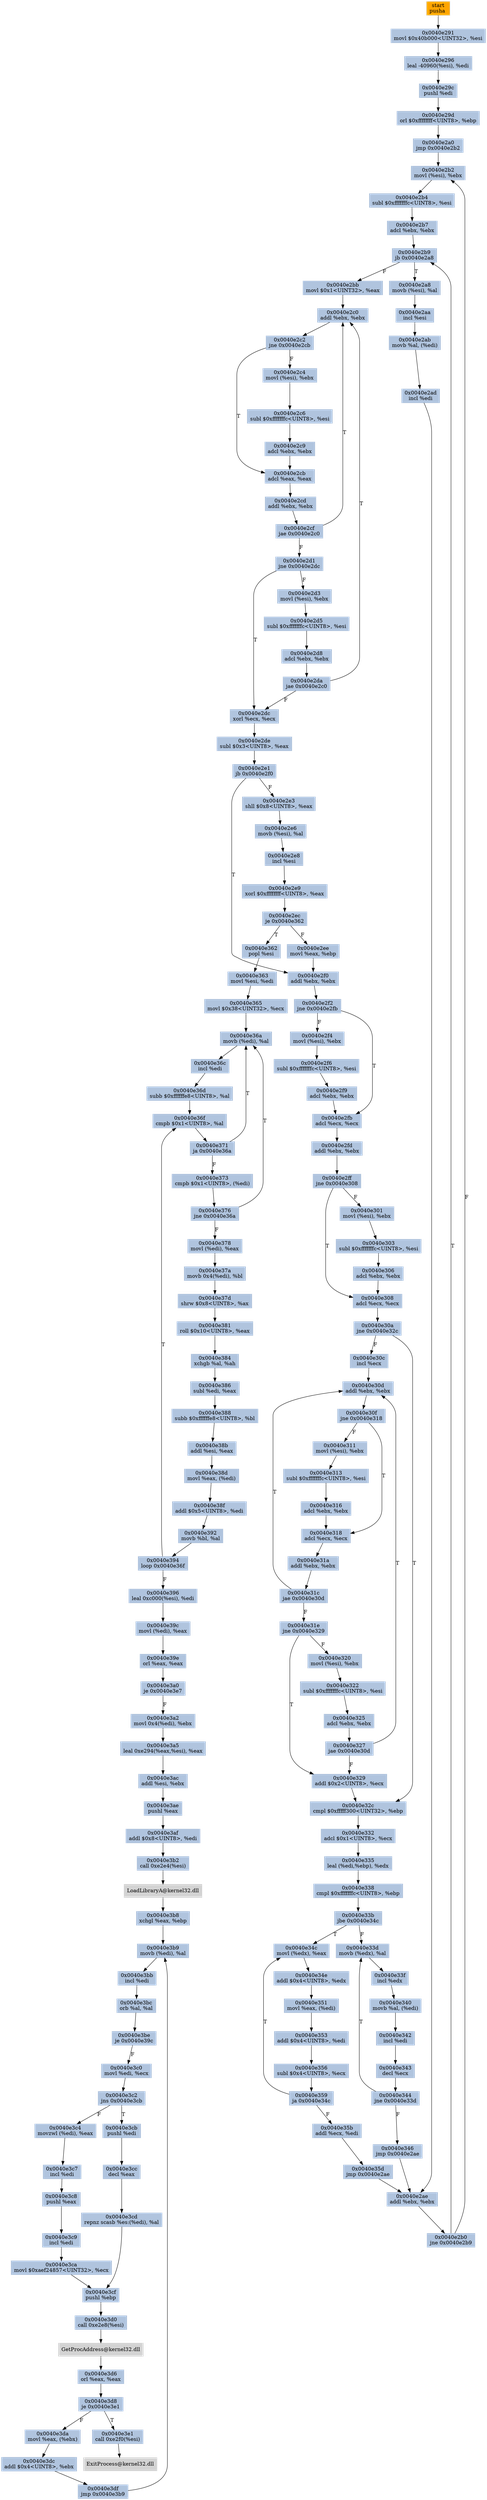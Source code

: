 digraph G {
node[shape=rectangle,style=filled,fillcolor=lightsteelblue,color=lightsteelblue]
bgcolor="transparent"
a0x0040e290pusha_[label="start\npusha ",color="lightgrey",fillcolor="orange"];
a0x0040e291movl_0x40b000UINT32_esi[label="0x0040e291\nmovl $0x40b000<UINT32>, %esi"];
a0x0040e296leal__40960esi__edi[label="0x0040e296\nleal -40960(%esi), %edi"];
a0x0040e29cpushl_edi[label="0x0040e29c\npushl %edi"];
a0x0040e29dorl_0xffffffffUINT8_ebp[label="0x0040e29d\norl $0xffffffff<UINT8>, %ebp"];
a0x0040e2a0jmp_0x0040e2b2[label="0x0040e2a0\njmp 0x0040e2b2"];
a0x0040e2b2movl_esi__ebx[label="0x0040e2b2\nmovl (%esi), %ebx"];
a0x0040e2b4subl_0xfffffffcUINT8_esi[label="0x0040e2b4\nsubl $0xfffffffc<UINT8>, %esi"];
a0x0040e2b7adcl_ebx_ebx[label="0x0040e2b7\nadcl %ebx, %ebx"];
a0x0040e2b9jb_0x0040e2a8[label="0x0040e2b9\njb 0x0040e2a8"];
a0x0040e2a8movb_esi__al[label="0x0040e2a8\nmovb (%esi), %al"];
a0x0040e2aaincl_esi[label="0x0040e2aa\nincl %esi"];
a0x0040e2abmovb_al_edi_[label="0x0040e2ab\nmovb %al, (%edi)"];
a0x0040e2adincl_edi[label="0x0040e2ad\nincl %edi"];
a0x0040e2aeaddl_ebx_ebx[label="0x0040e2ae\naddl %ebx, %ebx"];
a0x0040e2b0jne_0x0040e2b9[label="0x0040e2b0\njne 0x0040e2b9"];
a0x0040e2bbmovl_0x1UINT32_eax[label="0x0040e2bb\nmovl $0x1<UINT32>, %eax"];
a0x0040e2c0addl_ebx_ebx[label="0x0040e2c0\naddl %ebx, %ebx"];
a0x0040e2c2jne_0x0040e2cb[label="0x0040e2c2\njne 0x0040e2cb"];
a0x0040e2cbadcl_eax_eax[label="0x0040e2cb\nadcl %eax, %eax"];
a0x0040e2cdaddl_ebx_ebx[label="0x0040e2cd\naddl %ebx, %ebx"];
a0x0040e2cfjae_0x0040e2c0[label="0x0040e2cf\njae 0x0040e2c0"];
a0x0040e2d1jne_0x0040e2dc[label="0x0040e2d1\njne 0x0040e2dc"];
a0x0040e2dcxorl_ecx_ecx[label="0x0040e2dc\nxorl %ecx, %ecx"];
a0x0040e2desubl_0x3UINT8_eax[label="0x0040e2de\nsubl $0x3<UINT8>, %eax"];
a0x0040e2e1jb_0x0040e2f0[label="0x0040e2e1\njb 0x0040e2f0"];
a0x0040e2f0addl_ebx_ebx[label="0x0040e2f0\naddl %ebx, %ebx"];
a0x0040e2f2jne_0x0040e2fb[label="0x0040e2f2\njne 0x0040e2fb"];
a0x0040e2fbadcl_ecx_ecx[label="0x0040e2fb\nadcl %ecx, %ecx"];
a0x0040e2fdaddl_ebx_ebx[label="0x0040e2fd\naddl %ebx, %ebx"];
a0x0040e2ffjne_0x0040e308[label="0x0040e2ff\njne 0x0040e308"];
a0x0040e308adcl_ecx_ecx[label="0x0040e308\nadcl %ecx, %ecx"];
a0x0040e30ajne_0x0040e32c[label="0x0040e30a\njne 0x0040e32c"];
a0x0040e30cincl_ecx[label="0x0040e30c\nincl %ecx"];
a0x0040e30daddl_ebx_ebx[label="0x0040e30d\naddl %ebx, %ebx"];
a0x0040e30fjne_0x0040e318[label="0x0040e30f\njne 0x0040e318"];
a0x0040e318adcl_ecx_ecx[label="0x0040e318\nadcl %ecx, %ecx"];
a0x0040e31aaddl_ebx_ebx[label="0x0040e31a\naddl %ebx, %ebx"];
a0x0040e31cjae_0x0040e30d[label="0x0040e31c\njae 0x0040e30d"];
a0x0040e31ejne_0x0040e329[label="0x0040e31e\njne 0x0040e329"];
a0x0040e329addl_0x2UINT8_ecx[label="0x0040e329\naddl $0x2<UINT8>, %ecx"];
a0x0040e32ccmpl_0xfffff300UINT32_ebp[label="0x0040e32c\ncmpl $0xfffff300<UINT32>, %ebp"];
a0x0040e332adcl_0x1UINT8_ecx[label="0x0040e332\nadcl $0x1<UINT8>, %ecx"];
a0x0040e335leal_ediebp__edx[label="0x0040e335\nleal (%edi,%ebp), %edx"];
a0x0040e338cmpl_0xfffffffcUINT8_ebp[label="0x0040e338\ncmpl $0xfffffffc<UINT8>, %ebp"];
a0x0040e33bjbe_0x0040e34c[label="0x0040e33b\njbe 0x0040e34c"];
a0x0040e33dmovb_edx__al[label="0x0040e33d\nmovb (%edx), %al"];
a0x0040e33fincl_edx[label="0x0040e33f\nincl %edx"];
a0x0040e340movb_al_edi_[label="0x0040e340\nmovb %al, (%edi)"];
a0x0040e342incl_edi[label="0x0040e342\nincl %edi"];
a0x0040e343decl_ecx[label="0x0040e343\ndecl %ecx"];
a0x0040e344jne_0x0040e33d[label="0x0040e344\njne 0x0040e33d"];
a0x0040e346jmp_0x0040e2ae[label="0x0040e346\njmp 0x0040e2ae"];
a0x0040e2c4movl_esi__ebx[label="0x0040e2c4\nmovl (%esi), %ebx"];
a0x0040e2c6subl_0xfffffffcUINT8_esi[label="0x0040e2c6\nsubl $0xfffffffc<UINT8>, %esi"];
a0x0040e2c9adcl_ebx_ebx[label="0x0040e2c9\nadcl %ebx, %ebx"];
a0x0040e2e3shll_0x8UINT8_eax[label="0x0040e2e3\nshll $0x8<UINT8>, %eax"];
a0x0040e2e6movb_esi__al[label="0x0040e2e6\nmovb (%esi), %al"];
a0x0040e2e8incl_esi[label="0x0040e2e8\nincl %esi"];
a0x0040e2e9xorl_0xffffffffUINT8_eax[label="0x0040e2e9\nxorl $0xffffffff<UINT8>, %eax"];
a0x0040e2ecje_0x0040e362[label="0x0040e2ec\nje 0x0040e362"];
a0x0040e2eemovl_eax_ebp[label="0x0040e2ee\nmovl %eax, %ebp"];
a0x0040e34cmovl_edx__eax[label="0x0040e34c\nmovl (%edx), %eax"];
a0x0040e34eaddl_0x4UINT8_edx[label="0x0040e34e\naddl $0x4<UINT8>, %edx"];
a0x0040e351movl_eax_edi_[label="0x0040e351\nmovl %eax, (%edi)"];
a0x0040e353addl_0x4UINT8_edi[label="0x0040e353\naddl $0x4<UINT8>, %edi"];
a0x0040e356subl_0x4UINT8_ecx[label="0x0040e356\nsubl $0x4<UINT8>, %ecx"];
a0x0040e359ja_0x0040e34c[label="0x0040e359\nja 0x0040e34c"];
a0x0040e35baddl_ecx_edi[label="0x0040e35b\naddl %ecx, %edi"];
a0x0040e35djmp_0x0040e2ae[label="0x0040e35d\njmp 0x0040e2ae"];
a0x0040e2f4movl_esi__ebx[label="0x0040e2f4\nmovl (%esi), %ebx"];
a0x0040e2f6subl_0xfffffffcUINT8_esi[label="0x0040e2f6\nsubl $0xfffffffc<UINT8>, %esi"];
a0x0040e2f9adcl_ebx_ebx[label="0x0040e2f9\nadcl %ebx, %ebx"];
a0x0040e311movl_esi__ebx[label="0x0040e311\nmovl (%esi), %ebx"];
a0x0040e313subl_0xfffffffcUINT8_esi[label="0x0040e313\nsubl $0xfffffffc<UINT8>, %esi"];
a0x0040e316adcl_ebx_ebx[label="0x0040e316\nadcl %ebx, %ebx"];
a0x0040e2d3movl_esi__ebx[label="0x0040e2d3\nmovl (%esi), %ebx"];
a0x0040e2d5subl_0xfffffffcUINT8_esi[label="0x0040e2d5\nsubl $0xfffffffc<UINT8>, %esi"];
a0x0040e2d8adcl_ebx_ebx[label="0x0040e2d8\nadcl %ebx, %ebx"];
a0x0040e2dajae_0x0040e2c0[label="0x0040e2da\njae 0x0040e2c0"];
a0x0040e320movl_esi__ebx[label="0x0040e320\nmovl (%esi), %ebx"];
a0x0040e322subl_0xfffffffcUINT8_esi[label="0x0040e322\nsubl $0xfffffffc<UINT8>, %esi"];
a0x0040e325adcl_ebx_ebx[label="0x0040e325\nadcl %ebx, %ebx"];
a0x0040e327jae_0x0040e30d[label="0x0040e327\njae 0x0040e30d"];
a0x0040e301movl_esi__ebx[label="0x0040e301\nmovl (%esi), %ebx"];
a0x0040e303subl_0xfffffffcUINT8_esi[label="0x0040e303\nsubl $0xfffffffc<UINT8>, %esi"];
a0x0040e306adcl_ebx_ebx[label="0x0040e306\nadcl %ebx, %ebx"];
a0x0040e362popl_esi[label="0x0040e362\npopl %esi"];
a0x0040e363movl_esi_edi[label="0x0040e363\nmovl %esi, %edi"];
a0x0040e365movl_0x38UINT32_ecx[label="0x0040e365\nmovl $0x38<UINT32>, %ecx"];
a0x0040e36amovb_edi__al[label="0x0040e36a\nmovb (%edi), %al"];
a0x0040e36cincl_edi[label="0x0040e36c\nincl %edi"];
a0x0040e36dsubb_0xffffffe8UINT8_al[label="0x0040e36d\nsubb $0xffffffe8<UINT8>, %al"];
a0x0040e36fcmpb_0x1UINT8_al[label="0x0040e36f\ncmpb $0x1<UINT8>, %al"];
a0x0040e371ja_0x0040e36a[label="0x0040e371\nja 0x0040e36a"];
a0x0040e373cmpb_0x1UINT8_edi_[label="0x0040e373\ncmpb $0x1<UINT8>, (%edi)"];
a0x0040e376jne_0x0040e36a[label="0x0040e376\njne 0x0040e36a"];
a0x0040e378movl_edi__eax[label="0x0040e378\nmovl (%edi), %eax"];
a0x0040e37amovb_0x4edi__bl[label="0x0040e37a\nmovb 0x4(%edi), %bl"];
a0x0040e37dshrw_0x8UINT8_ax[label="0x0040e37d\nshrw $0x8<UINT8>, %ax"];
a0x0040e381roll_0x10UINT8_eax[label="0x0040e381\nroll $0x10<UINT8>, %eax"];
a0x0040e384xchgb_al_ah[label="0x0040e384\nxchgb %al, %ah"];
a0x0040e386subl_edi_eax[label="0x0040e386\nsubl %edi, %eax"];
a0x0040e388subb_0xffffffe8UINT8_bl[label="0x0040e388\nsubb $0xffffffe8<UINT8>, %bl"];
a0x0040e38baddl_esi_eax[label="0x0040e38b\naddl %esi, %eax"];
a0x0040e38dmovl_eax_edi_[label="0x0040e38d\nmovl %eax, (%edi)"];
a0x0040e38faddl_0x5UINT8_edi[label="0x0040e38f\naddl $0x5<UINT8>, %edi"];
a0x0040e392movb_bl_al[label="0x0040e392\nmovb %bl, %al"];
a0x0040e394loop_0x0040e36f[label="0x0040e394\nloop 0x0040e36f"];
a0x0040e396leal_0xc000esi__edi[label="0x0040e396\nleal 0xc000(%esi), %edi"];
a0x0040e39cmovl_edi__eax[label="0x0040e39c\nmovl (%edi), %eax"];
a0x0040e39eorl_eax_eax[label="0x0040e39e\norl %eax, %eax"];
a0x0040e3a0je_0x0040e3e7[label="0x0040e3a0\nje 0x0040e3e7"];
a0x0040e3a2movl_0x4edi__ebx[label="0x0040e3a2\nmovl 0x4(%edi), %ebx"];
a0x0040e3a5leal_0xe294eaxesi__eax[label="0x0040e3a5\nleal 0xe294(%eax,%esi), %eax"];
a0x0040e3acaddl_esi_ebx[label="0x0040e3ac\naddl %esi, %ebx"];
a0x0040e3aepushl_eax[label="0x0040e3ae\npushl %eax"];
a0x0040e3afaddl_0x8UINT8_edi[label="0x0040e3af\naddl $0x8<UINT8>, %edi"];
a0x0040e3b2call_0xe2e4esi_[label="0x0040e3b2\ncall 0xe2e4(%esi)"];
LoadLibraryA_kernel32_dll[label="LoadLibraryA@kernel32.dll",color="lightgrey",fillcolor="lightgrey"];
a0x0040e3b8xchgl_eax_ebp[label="0x0040e3b8\nxchgl %eax, %ebp"];
a0x0040e3b9movb_edi__al[label="0x0040e3b9\nmovb (%edi), %al"];
a0x0040e3bbincl_edi[label="0x0040e3bb\nincl %edi"];
a0x0040e3bcorb_al_al[label="0x0040e3bc\norb %al, %al"];
a0x0040e3beje_0x0040e39c[label="0x0040e3be\nje 0x0040e39c"];
a0x0040e3c0movl_edi_ecx[label="0x0040e3c0\nmovl %edi, %ecx"];
a0x0040e3c2jns_0x0040e3cb[label="0x0040e3c2\njns 0x0040e3cb"];
a0x0040e3cbpushl_edi[label="0x0040e3cb\npushl %edi"];
a0x0040e3ccdecl_eax[label="0x0040e3cc\ndecl %eax"];
a0x0040e3cdrepnz_scasb_es_edi__al[label="0x0040e3cd\nrepnz scasb %es:(%edi), %al"];
a0x0040e3cfpushl_ebp[label="0x0040e3cf\npushl %ebp"];
a0x0040e3d0call_0xe2e8esi_[label="0x0040e3d0\ncall 0xe2e8(%esi)"];
GetProcAddress_kernel32_dll[label="GetProcAddress@kernel32.dll",color="lightgrey",fillcolor="lightgrey"];
a0x0040e3d6orl_eax_eax[label="0x0040e3d6\norl %eax, %eax"];
a0x0040e3d8je_0x0040e3e1[label="0x0040e3d8\nje 0x0040e3e1"];
a0x0040e3damovl_eax_ebx_[label="0x0040e3da\nmovl %eax, (%ebx)"];
a0x0040e3dcaddl_0x4UINT8_ebx[label="0x0040e3dc\naddl $0x4<UINT8>, %ebx"];
a0x0040e3dfjmp_0x0040e3b9[label="0x0040e3df\njmp 0x0040e3b9"];
a0x0040e3c4movzwl_edi__eax[label="0x0040e3c4\nmovzwl (%edi), %eax"];
a0x0040e3c7incl_edi[label="0x0040e3c7\nincl %edi"];
a0x0040e3c8pushl_eax[label="0x0040e3c8\npushl %eax"];
a0x0040e3c9incl_edi[label="0x0040e3c9\nincl %edi"];
a0x0040e3camovl_0xaef24857UINT32_ecx[label="0x0040e3ca\nmovl $0xaef24857<UINT32>, %ecx"];
a0x0040e3e1call_0xe2f0esi_[label="0x0040e3e1\ncall 0xe2f0(%esi)"];
ExitProcess_kernel32_dll[label="ExitProcess@kernel32.dll",color="lightgrey",fillcolor="lightgrey"];
a0x0040e290pusha_ -> a0x0040e291movl_0x40b000UINT32_esi [color="#000000"];
a0x0040e291movl_0x40b000UINT32_esi -> a0x0040e296leal__40960esi__edi [color="#000000"];
a0x0040e296leal__40960esi__edi -> a0x0040e29cpushl_edi [color="#000000"];
a0x0040e29cpushl_edi -> a0x0040e29dorl_0xffffffffUINT8_ebp [color="#000000"];
a0x0040e29dorl_0xffffffffUINT8_ebp -> a0x0040e2a0jmp_0x0040e2b2 [color="#000000"];
a0x0040e2a0jmp_0x0040e2b2 -> a0x0040e2b2movl_esi__ebx [color="#000000"];
a0x0040e2b2movl_esi__ebx -> a0x0040e2b4subl_0xfffffffcUINT8_esi [color="#000000"];
a0x0040e2b4subl_0xfffffffcUINT8_esi -> a0x0040e2b7adcl_ebx_ebx [color="#000000"];
a0x0040e2b7adcl_ebx_ebx -> a0x0040e2b9jb_0x0040e2a8 [color="#000000"];
a0x0040e2b9jb_0x0040e2a8 -> a0x0040e2a8movb_esi__al [color="#000000",label="T"];
a0x0040e2a8movb_esi__al -> a0x0040e2aaincl_esi [color="#000000"];
a0x0040e2aaincl_esi -> a0x0040e2abmovb_al_edi_ [color="#000000"];
a0x0040e2abmovb_al_edi_ -> a0x0040e2adincl_edi [color="#000000"];
a0x0040e2adincl_edi -> a0x0040e2aeaddl_ebx_ebx [color="#000000"];
a0x0040e2aeaddl_ebx_ebx -> a0x0040e2b0jne_0x0040e2b9 [color="#000000"];
a0x0040e2b0jne_0x0040e2b9 -> a0x0040e2b9jb_0x0040e2a8 [color="#000000",label="T"];
a0x0040e2b9jb_0x0040e2a8 -> a0x0040e2bbmovl_0x1UINT32_eax [color="#000000",label="F"];
a0x0040e2bbmovl_0x1UINT32_eax -> a0x0040e2c0addl_ebx_ebx [color="#000000"];
a0x0040e2c0addl_ebx_ebx -> a0x0040e2c2jne_0x0040e2cb [color="#000000"];
a0x0040e2c2jne_0x0040e2cb -> a0x0040e2cbadcl_eax_eax [color="#000000",label="T"];
a0x0040e2cbadcl_eax_eax -> a0x0040e2cdaddl_ebx_ebx [color="#000000"];
a0x0040e2cdaddl_ebx_ebx -> a0x0040e2cfjae_0x0040e2c0 [color="#000000"];
a0x0040e2cfjae_0x0040e2c0 -> a0x0040e2d1jne_0x0040e2dc [color="#000000",label="F"];
a0x0040e2d1jne_0x0040e2dc -> a0x0040e2dcxorl_ecx_ecx [color="#000000",label="T"];
a0x0040e2dcxorl_ecx_ecx -> a0x0040e2desubl_0x3UINT8_eax [color="#000000"];
a0x0040e2desubl_0x3UINT8_eax -> a0x0040e2e1jb_0x0040e2f0 [color="#000000"];
a0x0040e2e1jb_0x0040e2f0 -> a0x0040e2f0addl_ebx_ebx [color="#000000",label="T"];
a0x0040e2f0addl_ebx_ebx -> a0x0040e2f2jne_0x0040e2fb [color="#000000"];
a0x0040e2f2jne_0x0040e2fb -> a0x0040e2fbadcl_ecx_ecx [color="#000000",label="T"];
a0x0040e2fbadcl_ecx_ecx -> a0x0040e2fdaddl_ebx_ebx [color="#000000"];
a0x0040e2fdaddl_ebx_ebx -> a0x0040e2ffjne_0x0040e308 [color="#000000"];
a0x0040e2ffjne_0x0040e308 -> a0x0040e308adcl_ecx_ecx [color="#000000",label="T"];
a0x0040e308adcl_ecx_ecx -> a0x0040e30ajne_0x0040e32c [color="#000000"];
a0x0040e30ajne_0x0040e32c -> a0x0040e30cincl_ecx [color="#000000",label="F"];
a0x0040e30cincl_ecx -> a0x0040e30daddl_ebx_ebx [color="#000000"];
a0x0040e30daddl_ebx_ebx -> a0x0040e30fjne_0x0040e318 [color="#000000"];
a0x0040e30fjne_0x0040e318 -> a0x0040e318adcl_ecx_ecx [color="#000000",label="T"];
a0x0040e318adcl_ecx_ecx -> a0x0040e31aaddl_ebx_ebx [color="#000000"];
a0x0040e31aaddl_ebx_ebx -> a0x0040e31cjae_0x0040e30d [color="#000000"];
a0x0040e31cjae_0x0040e30d -> a0x0040e30daddl_ebx_ebx [color="#000000",label="T"];
a0x0040e31cjae_0x0040e30d -> a0x0040e31ejne_0x0040e329 [color="#000000",label="F"];
a0x0040e31ejne_0x0040e329 -> a0x0040e329addl_0x2UINT8_ecx [color="#000000",label="T"];
a0x0040e329addl_0x2UINT8_ecx -> a0x0040e32ccmpl_0xfffff300UINT32_ebp [color="#000000"];
a0x0040e32ccmpl_0xfffff300UINT32_ebp -> a0x0040e332adcl_0x1UINT8_ecx [color="#000000"];
a0x0040e332adcl_0x1UINT8_ecx -> a0x0040e335leal_ediebp__edx [color="#000000"];
a0x0040e335leal_ediebp__edx -> a0x0040e338cmpl_0xfffffffcUINT8_ebp [color="#000000"];
a0x0040e338cmpl_0xfffffffcUINT8_ebp -> a0x0040e33bjbe_0x0040e34c [color="#000000"];
a0x0040e33bjbe_0x0040e34c -> a0x0040e33dmovb_edx__al [color="#000000",label="F"];
a0x0040e33dmovb_edx__al -> a0x0040e33fincl_edx [color="#000000"];
a0x0040e33fincl_edx -> a0x0040e340movb_al_edi_ [color="#000000"];
a0x0040e340movb_al_edi_ -> a0x0040e342incl_edi [color="#000000"];
a0x0040e342incl_edi -> a0x0040e343decl_ecx [color="#000000"];
a0x0040e343decl_ecx -> a0x0040e344jne_0x0040e33d [color="#000000"];
a0x0040e344jne_0x0040e33d -> a0x0040e33dmovb_edx__al [color="#000000",label="T"];
a0x0040e344jne_0x0040e33d -> a0x0040e346jmp_0x0040e2ae [color="#000000",label="F"];
a0x0040e346jmp_0x0040e2ae -> a0x0040e2aeaddl_ebx_ebx [color="#000000"];
a0x0040e2c2jne_0x0040e2cb -> a0x0040e2c4movl_esi__ebx [color="#000000",label="F"];
a0x0040e2c4movl_esi__ebx -> a0x0040e2c6subl_0xfffffffcUINT8_esi [color="#000000"];
a0x0040e2c6subl_0xfffffffcUINT8_esi -> a0x0040e2c9adcl_ebx_ebx [color="#000000"];
a0x0040e2c9adcl_ebx_ebx -> a0x0040e2cbadcl_eax_eax [color="#000000"];
a0x0040e2e1jb_0x0040e2f0 -> a0x0040e2e3shll_0x8UINT8_eax [color="#000000",label="F"];
a0x0040e2e3shll_0x8UINT8_eax -> a0x0040e2e6movb_esi__al [color="#000000"];
a0x0040e2e6movb_esi__al -> a0x0040e2e8incl_esi [color="#000000"];
a0x0040e2e8incl_esi -> a0x0040e2e9xorl_0xffffffffUINT8_eax [color="#000000"];
a0x0040e2e9xorl_0xffffffffUINT8_eax -> a0x0040e2ecje_0x0040e362 [color="#000000"];
a0x0040e2ecje_0x0040e362 -> a0x0040e2eemovl_eax_ebp [color="#000000",label="F"];
a0x0040e2eemovl_eax_ebp -> a0x0040e2f0addl_ebx_ebx [color="#000000"];
a0x0040e30ajne_0x0040e32c -> a0x0040e32ccmpl_0xfffff300UINT32_ebp [color="#000000",label="T"];
a0x0040e33bjbe_0x0040e34c -> a0x0040e34cmovl_edx__eax [color="#000000",label="T"];
a0x0040e34cmovl_edx__eax -> a0x0040e34eaddl_0x4UINT8_edx [color="#000000"];
a0x0040e34eaddl_0x4UINT8_edx -> a0x0040e351movl_eax_edi_ [color="#000000"];
a0x0040e351movl_eax_edi_ -> a0x0040e353addl_0x4UINT8_edi [color="#000000"];
a0x0040e353addl_0x4UINT8_edi -> a0x0040e356subl_0x4UINT8_ecx [color="#000000"];
a0x0040e356subl_0x4UINT8_ecx -> a0x0040e359ja_0x0040e34c [color="#000000"];
a0x0040e359ja_0x0040e34c -> a0x0040e35baddl_ecx_edi [color="#000000",label="F"];
a0x0040e35baddl_ecx_edi -> a0x0040e35djmp_0x0040e2ae [color="#000000"];
a0x0040e35djmp_0x0040e2ae -> a0x0040e2aeaddl_ebx_ebx [color="#000000"];
a0x0040e2f2jne_0x0040e2fb -> a0x0040e2f4movl_esi__ebx [color="#000000",label="F"];
a0x0040e2f4movl_esi__ebx -> a0x0040e2f6subl_0xfffffffcUINT8_esi [color="#000000"];
a0x0040e2f6subl_0xfffffffcUINT8_esi -> a0x0040e2f9adcl_ebx_ebx [color="#000000"];
a0x0040e2f9adcl_ebx_ebx -> a0x0040e2fbadcl_ecx_ecx [color="#000000"];
a0x0040e359ja_0x0040e34c -> a0x0040e34cmovl_edx__eax [color="#000000",label="T"];
a0x0040e2b0jne_0x0040e2b9 -> a0x0040e2b2movl_esi__ebx [color="#000000",label="F"];
a0x0040e30fjne_0x0040e318 -> a0x0040e311movl_esi__ebx [color="#000000",label="F"];
a0x0040e311movl_esi__ebx -> a0x0040e313subl_0xfffffffcUINT8_esi [color="#000000"];
a0x0040e313subl_0xfffffffcUINT8_esi -> a0x0040e316adcl_ebx_ebx [color="#000000"];
a0x0040e316adcl_ebx_ebx -> a0x0040e318adcl_ecx_ecx [color="#000000"];
a0x0040e2d1jne_0x0040e2dc -> a0x0040e2d3movl_esi__ebx [color="#000000",label="F"];
a0x0040e2d3movl_esi__ebx -> a0x0040e2d5subl_0xfffffffcUINT8_esi [color="#000000"];
a0x0040e2d5subl_0xfffffffcUINT8_esi -> a0x0040e2d8adcl_ebx_ebx [color="#000000"];
a0x0040e2d8adcl_ebx_ebx -> a0x0040e2dajae_0x0040e2c0 [color="#000000"];
a0x0040e2dajae_0x0040e2c0 -> a0x0040e2dcxorl_ecx_ecx [color="#000000",label="F"];
a0x0040e31ejne_0x0040e329 -> a0x0040e320movl_esi__ebx [color="#000000",label="F"];
a0x0040e320movl_esi__ebx -> a0x0040e322subl_0xfffffffcUINT8_esi [color="#000000"];
a0x0040e322subl_0xfffffffcUINT8_esi -> a0x0040e325adcl_ebx_ebx [color="#000000"];
a0x0040e325adcl_ebx_ebx -> a0x0040e327jae_0x0040e30d [color="#000000"];
a0x0040e327jae_0x0040e30d -> a0x0040e329addl_0x2UINT8_ecx [color="#000000",label="F"];
a0x0040e2ffjne_0x0040e308 -> a0x0040e301movl_esi__ebx [color="#000000",label="F"];
a0x0040e301movl_esi__ebx -> a0x0040e303subl_0xfffffffcUINT8_esi [color="#000000"];
a0x0040e303subl_0xfffffffcUINT8_esi -> a0x0040e306adcl_ebx_ebx [color="#000000"];
a0x0040e306adcl_ebx_ebx -> a0x0040e308adcl_ecx_ecx [color="#000000"];
a0x0040e2cfjae_0x0040e2c0 -> a0x0040e2c0addl_ebx_ebx [color="#000000",label="T"];
a0x0040e327jae_0x0040e30d -> a0x0040e30daddl_ebx_ebx [color="#000000",label="T"];
a0x0040e2dajae_0x0040e2c0 -> a0x0040e2c0addl_ebx_ebx [color="#000000",label="T"];
a0x0040e2ecje_0x0040e362 -> a0x0040e362popl_esi [color="#000000",label="T"];
a0x0040e362popl_esi -> a0x0040e363movl_esi_edi [color="#000000"];
a0x0040e363movl_esi_edi -> a0x0040e365movl_0x38UINT32_ecx [color="#000000"];
a0x0040e365movl_0x38UINT32_ecx -> a0x0040e36amovb_edi__al [color="#000000"];
a0x0040e36amovb_edi__al -> a0x0040e36cincl_edi [color="#000000"];
a0x0040e36cincl_edi -> a0x0040e36dsubb_0xffffffe8UINT8_al [color="#000000"];
a0x0040e36dsubb_0xffffffe8UINT8_al -> a0x0040e36fcmpb_0x1UINT8_al [color="#000000"];
a0x0040e36fcmpb_0x1UINT8_al -> a0x0040e371ja_0x0040e36a [color="#000000"];
a0x0040e371ja_0x0040e36a -> a0x0040e36amovb_edi__al [color="#000000",label="T"];
a0x0040e371ja_0x0040e36a -> a0x0040e373cmpb_0x1UINT8_edi_ [color="#000000",label="F"];
a0x0040e373cmpb_0x1UINT8_edi_ -> a0x0040e376jne_0x0040e36a [color="#000000"];
a0x0040e376jne_0x0040e36a -> a0x0040e36amovb_edi__al [color="#000000",label="T"];
a0x0040e376jne_0x0040e36a -> a0x0040e378movl_edi__eax [color="#000000",label="F"];
a0x0040e378movl_edi__eax -> a0x0040e37amovb_0x4edi__bl [color="#000000"];
a0x0040e37amovb_0x4edi__bl -> a0x0040e37dshrw_0x8UINT8_ax [color="#000000"];
a0x0040e37dshrw_0x8UINT8_ax -> a0x0040e381roll_0x10UINT8_eax [color="#000000"];
a0x0040e381roll_0x10UINT8_eax -> a0x0040e384xchgb_al_ah [color="#000000"];
a0x0040e384xchgb_al_ah -> a0x0040e386subl_edi_eax [color="#000000"];
a0x0040e386subl_edi_eax -> a0x0040e388subb_0xffffffe8UINT8_bl [color="#000000"];
a0x0040e388subb_0xffffffe8UINT8_bl -> a0x0040e38baddl_esi_eax [color="#000000"];
a0x0040e38baddl_esi_eax -> a0x0040e38dmovl_eax_edi_ [color="#000000"];
a0x0040e38dmovl_eax_edi_ -> a0x0040e38faddl_0x5UINT8_edi [color="#000000"];
a0x0040e38faddl_0x5UINT8_edi -> a0x0040e392movb_bl_al [color="#000000"];
a0x0040e392movb_bl_al -> a0x0040e394loop_0x0040e36f [color="#000000"];
a0x0040e394loop_0x0040e36f -> a0x0040e36fcmpb_0x1UINT8_al [color="#000000",label="T"];
a0x0040e394loop_0x0040e36f -> a0x0040e396leal_0xc000esi__edi [color="#000000",label="F"];
a0x0040e396leal_0xc000esi__edi -> a0x0040e39cmovl_edi__eax [color="#000000"];
a0x0040e39cmovl_edi__eax -> a0x0040e39eorl_eax_eax [color="#000000"];
a0x0040e39eorl_eax_eax -> a0x0040e3a0je_0x0040e3e7 [color="#000000"];
a0x0040e3a0je_0x0040e3e7 -> a0x0040e3a2movl_0x4edi__ebx [color="#000000",label="F"];
a0x0040e3a2movl_0x4edi__ebx -> a0x0040e3a5leal_0xe294eaxesi__eax [color="#000000"];
a0x0040e3a5leal_0xe294eaxesi__eax -> a0x0040e3acaddl_esi_ebx [color="#000000"];
a0x0040e3acaddl_esi_ebx -> a0x0040e3aepushl_eax [color="#000000"];
a0x0040e3aepushl_eax -> a0x0040e3afaddl_0x8UINT8_edi [color="#000000"];
a0x0040e3afaddl_0x8UINT8_edi -> a0x0040e3b2call_0xe2e4esi_ [color="#000000"];
a0x0040e3b2call_0xe2e4esi_ -> LoadLibraryA_kernel32_dll [color="#000000"];
LoadLibraryA_kernel32_dll -> a0x0040e3b8xchgl_eax_ebp [color="#000000"];
a0x0040e3b8xchgl_eax_ebp -> a0x0040e3b9movb_edi__al [color="#000000"];
a0x0040e3b9movb_edi__al -> a0x0040e3bbincl_edi [color="#000000"];
a0x0040e3bbincl_edi -> a0x0040e3bcorb_al_al [color="#000000"];
a0x0040e3bcorb_al_al -> a0x0040e3beje_0x0040e39c [color="#000000"];
a0x0040e3beje_0x0040e39c -> a0x0040e3c0movl_edi_ecx [color="#000000",label="F"];
a0x0040e3c0movl_edi_ecx -> a0x0040e3c2jns_0x0040e3cb [color="#000000"];
a0x0040e3c2jns_0x0040e3cb -> a0x0040e3cbpushl_edi [color="#000000",label="T"];
a0x0040e3cbpushl_edi -> a0x0040e3ccdecl_eax [color="#000000"];
a0x0040e3ccdecl_eax -> a0x0040e3cdrepnz_scasb_es_edi__al [color="#000000"];
a0x0040e3cdrepnz_scasb_es_edi__al -> a0x0040e3cfpushl_ebp [color="#000000"];
a0x0040e3cfpushl_ebp -> a0x0040e3d0call_0xe2e8esi_ [color="#000000"];
a0x0040e3d0call_0xe2e8esi_ -> GetProcAddress_kernel32_dll [color="#000000"];
GetProcAddress_kernel32_dll -> a0x0040e3d6orl_eax_eax [color="#000000"];
a0x0040e3d6orl_eax_eax -> a0x0040e3d8je_0x0040e3e1 [color="#000000"];
a0x0040e3d8je_0x0040e3e1 -> a0x0040e3damovl_eax_ebx_ [color="#000000",label="F"];
a0x0040e3damovl_eax_ebx_ -> a0x0040e3dcaddl_0x4UINT8_ebx [color="#000000"];
a0x0040e3dcaddl_0x4UINT8_ebx -> a0x0040e3dfjmp_0x0040e3b9 [color="#000000"];
a0x0040e3dfjmp_0x0040e3b9 -> a0x0040e3b9movb_edi__al [color="#000000"];
a0x0040e3c2jns_0x0040e3cb -> a0x0040e3c4movzwl_edi__eax [color="#000000",label="F"];
a0x0040e3c4movzwl_edi__eax -> a0x0040e3c7incl_edi [color="#000000"];
a0x0040e3c7incl_edi -> a0x0040e3c8pushl_eax [color="#000000"];
a0x0040e3c8pushl_eax -> a0x0040e3c9incl_edi [color="#000000"];
a0x0040e3c9incl_edi -> a0x0040e3camovl_0xaef24857UINT32_ecx [color="#000000"];
a0x0040e3camovl_0xaef24857UINT32_ecx -> a0x0040e3cfpushl_ebp [color="#000000"];
a0x0040e3d8je_0x0040e3e1 -> a0x0040e3e1call_0xe2f0esi_ [color="#000000",label="T"];
a0x0040e3e1call_0xe2f0esi_ -> ExitProcess_kernel32_dll [color="#000000"];
}
